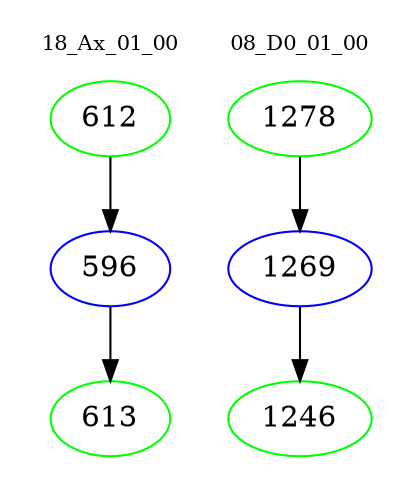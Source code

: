 digraph{
subgraph cluster_0 {
color = white
label = "18_Ax_01_00";
fontsize=10;
T0_612 [label="612", color="green"]
T0_612 -> T0_596 [color="black"]
T0_596 [label="596", color="blue"]
T0_596 -> T0_613 [color="black"]
T0_613 [label="613", color="green"]
}
subgraph cluster_1 {
color = white
label = "08_D0_01_00";
fontsize=10;
T1_1278 [label="1278", color="green"]
T1_1278 -> T1_1269 [color="black"]
T1_1269 [label="1269", color="blue"]
T1_1269 -> T1_1246 [color="black"]
T1_1246 [label="1246", color="green"]
}
}
